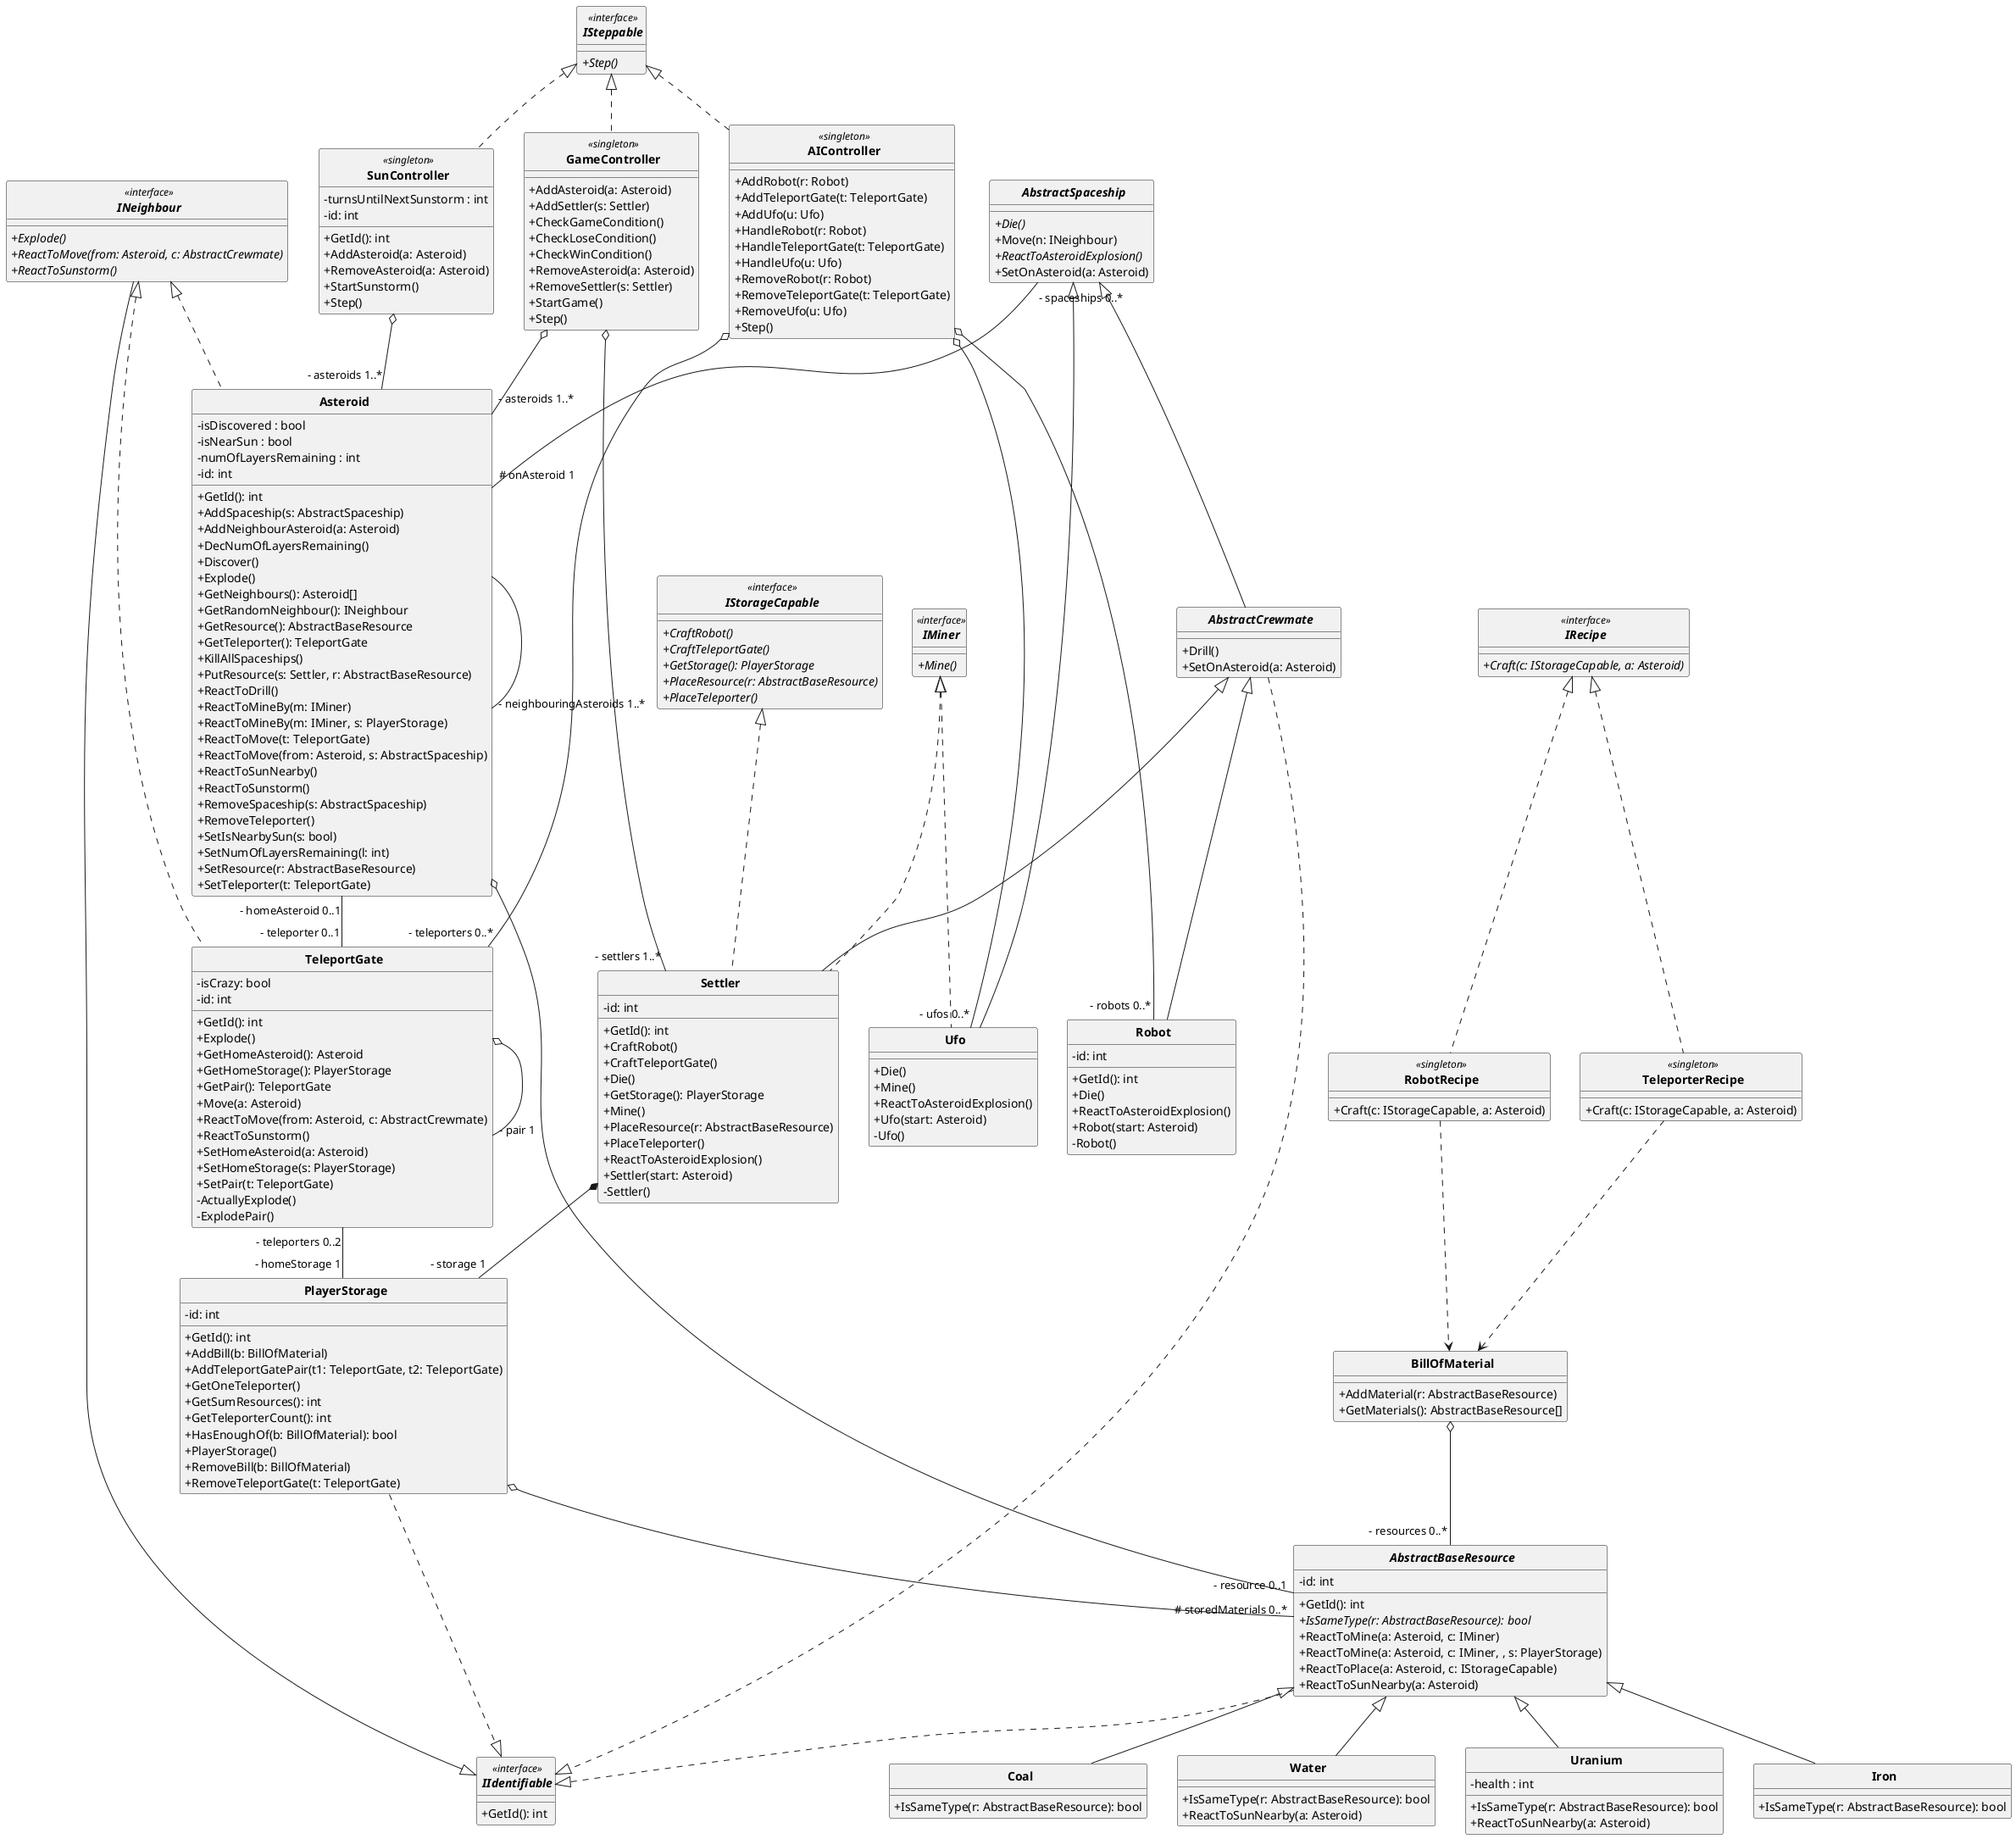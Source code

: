 @startuml classdiagram

skinparam ClassAttributeIconSize 0
skinparam CircledCharacterRadius 0
skinparam CircledCharacterFontSize 0
skinparam ClassFontStyle bold


' Storage
class PlayerStorage {
  - id: int
  + GetId(): int
  + AddBill(b: BillOfMaterial)
  + AddTeleportGatePair(t1: TeleportGate, t2: TeleportGate)
  + GetOneTeleporter()
  + GetSumResources(): int
  + GetTeleporterCount(): int
  + HasEnoughOf(b: BillOfMaterial): bool
  + PlayerStorage()
  + RemoveBill(b: BillOfMaterial)
  + RemoveTeleportGate(t: TeleportGate)
}

' Collection
class BillOfMaterial {
  + AddMaterial(r: AbstractBaseResource)
  + GetMaterials(): AbstractBaseResource[]
}

' Controller
interface ISteppable << interface >> {
  {abstract} + Step()
}

together {
  class GameController << singleton >> {
    + AddAsteroid(a: Asteroid)
    + AddSettler(s: Settler)
    + CheckGameCondition()
    + CheckLoseCondition()
    + CheckWinCondition()
    + RemoveAsteroid(a: Asteroid)
    + RemoveSettler(s: Settler)
    + StartGame()
    + Step()
  }

  class AIController << singleton >> {
    + AddRobot(r: Robot)
    + AddTeleportGate(t: TeleportGate)
    + AddUfo(u: Ufo)
    + HandleRobot(r: Robot)
    + HandleTeleportGate(t: TeleportGate)
    + HandleUfo(u: Ufo)
    + RemoveRobot(r: Robot)
    + RemoveTeleportGate(t: TeleportGate)
    + RemoveUfo(u: Ufo)
    + Step()
  }

  class SunController << singleton >> {
    - turnsUntilNextSunstorm : int
    - id: int
    + GetId(): int
    + AddAsteroid(a: Asteroid)
    + RemoveAsteroid(a: Asteroid)
    + StartSunstorm()
    + Step()
  }
}

' Crewmate
abstract class AbstractSpaceship {
  {abstract} + Die()
  + Move(n: INeighbour)
  {abstract} + ReactToAsteroidExplosion()
  + SetOnAsteroid(a: Asteroid)
}

abstract class AbstractCrewmate {
  + Drill()
  + SetOnAsteroid(a: Asteroid)
}

interface IMiner << interface >> {
  {abstract} + Mine()
}

interface IStorageCapable << interface >> {
  {abstract} + CraftRobot()
  {abstract} + CraftTeleportGate()
  {abstract} + GetStorage(): PlayerStorage
  {abstract} + PlaceResource(r: AbstractBaseResource)
  {abstract} + PlaceTeleporter()
}

together {
  class Robot {
    - id: int
    + GetId(): int
    + Die()
    + ReactToAsteroidExplosion()
    + Robot(start: Asteroid)
    - Robot()
  }

  class Settler {
    - id: int
    + GetId(): int
    + CraftRobot()
    + CraftTeleportGate()
    + Die()
    + GetStorage(): PlayerStorage
    + Mine()
    + PlaceResource(r: AbstractBaseResource)
    + PlaceTeleporter()
    + ReactToAsteroidExplosion()
    + Settler(start: Asteroid)
    - Settler()
  }

  class Ufo {
    + Die()
    + Mine()
    + ReactToAsteroidExplosion()
    + Ufo(start: Asteroid)
    - Ufo()
  }
}

' Neighbour
interface INeighbour << interface >> {
  {abstract} + Explode()
  {abstract} + ReactToMove(from: Asteroid, c: AbstractCrewmate)
  {abstract} + ReactToSunstorm()
}

class Asteroid {
  - isDiscovered : bool
  - isNearSun : bool
  - numOfLayersRemaining : int
  - id: int
  + GetId(): int
  + AddSpaceship(s: AbstractSpaceship)
  + AddNeighbourAsteroid(a: Asteroid)
  + DecNumOfLayersRemaining()
  + Discover()
  + Explode()
  + GetNeighbours(): Asteroid[]
  + GetRandomNeighbour(): INeighbour
  + GetResource(): AbstractBaseResource
  + GetTeleporter(): TeleportGate
  + KillAllSpaceships()
  + PutResource(s: Settler, r: AbstractBaseResource)
  + ReactToDrill()
  + ReactToMineBy(m: IMiner)
  + ReactToMineBy(m: IMiner, s: PlayerStorage)
  + ReactToMove(t: TeleportGate)
  + ReactToMove(from: Asteroid, s: AbstractSpaceship)
  + ReactToSunNearby()
  + ReactToSunstorm()
  + RemoveSpaceship(s: AbstractSpaceship)
  + RemoveTeleporter()
  + SetIsNearbySun(s: bool)
  + SetNumOfLayersRemaining(l: int)
  + SetResource(r: AbstractBaseResource)
  + SetTeleporter(t: TeleportGate)
}

class TeleportGate {
  - isCrazy: bool
  - id: int
  + GetId(): int
  + Explode()
  + GetHomeAsteroid(): Asteroid
  + GetHomeStorage(): PlayerStorage
  + GetPair(): TeleportGate
  + Move(a: Asteroid)
  + ReactToMove(from: Asteroid, c: AbstractCrewmate)
  + ReactToSunstorm()
  + SetHomeAsteroid(a: Asteroid)
  + SetHomeStorage(s: PlayerStorage)
  + SetPair(t: TeleportGate)
  - ActuallyExplode()
  - ExplodePair()
}

' Resource
abstract class AbstractBaseResource {
  - id: int
  + GetId(): int
  {abstract} + IsSameType(r: AbstractBaseResource): bool
  + ReactToMine(a: Asteroid, c: IMiner)
  + ReactToMine(a: Asteroid, c: IMiner, , s: PlayerStorage)
  + ReactToPlace(a: Asteroid, c: IStorageCapable)
  + ReactToSunNearby(a: Asteroid)
}

together {
  class Coal {
    + IsSameType(r: AbstractBaseResource): bool
  }

  class Iron {
    + IsSameType(r: AbstractBaseResource): bool
  }

  class Uranium {
    - health : int
    + IsSameType(r: AbstractBaseResource): bool
    + ReactToSunNearby(a: Asteroid)
  }

  class Water {
    + IsSameType(r: AbstractBaseResource): bool
    + ReactToSunNearby(a: Asteroid)
  }
}

' Recipe
interface IRecipe << interface >> {
  {abstract} + Craft(c: IStorageCapable, a: Asteroid)
}

interface IIdentifiable <<interface>> {
  + GetId(): int
}

together {
  class RobotRecipe << singleton >> {
    + Craft(c: IStorageCapable, a: Asteroid)
  }

  class TeleporterRecipe << singleton >> {
    + Craft(c: IStorageCapable, a: Asteroid)
  }
}

' Interface realizations
GameController .up.|> ISteppable
AIController .up.|> ISteppable
SunController .up.|> ISteppable
Asteroid .up.|> INeighbour
TeleportGate .up.|> INeighbour
RobotRecipe .up.|> IRecipe
TeleporterRecipe .up.|> IRecipe
Settler .up.|> IStorageCapable
AbstractCrewmate ...|> IIdentifiable
INeighbour --|> IIdentifiable
AbstractBaseResource ..|> IIdentifiable
PlayerStorage ..|> IIdentifiable
Settler .up.|> IMiner
Ufo .up.|> IMiner

' Inheritance
Coal -up-|> AbstractBaseResource
Iron -up-|> AbstractBaseResource
Uranium -up-|> AbstractBaseResource
Water -up-|> AbstractBaseResource
Robot -up-|> AbstractCrewmate
Settler -up-|> AbstractCrewmate
Ufo -up-|> AbstractSpaceship
AbstractCrewmate -up-|> AbstractSpaceship

' Association connections
Asteroid "- homeAsteroid 0..1" -- "- teleporter 0..1" TeleportGate

TeleportGate "- teleporters 0..2" -- "- homeStorage 1" PlayerStorage
TeleportGate o-- "- pair 1" TeleportGate
Settler *-- "- storage 1" PlayerStorage

AbstractSpaceship "- spaceships 0..*" -- "~# onAsteroid 1" Asteroid
Asteroid -- "- neighbouringAsteroids 1..*" Asteroid

SunController o-- "- asteroids 1..*" Asteroid
GameController o-- "- asteroids 1..*" Asteroid
AIController o-- "- robots 0..*" Robot
AIController o-- "- ufos 0..*" Ufo
AIController o-- "- teleporters 0..*" TeleportGate
GameController o-- "- settlers 1..*" Settler

Asteroid o-- "- resource 0..1" AbstractBaseResource
BillOfMaterial o-- "- resources 0..*" AbstractBaseResource
PlayerStorage o-- "~# storedMaterials 0..*" AbstractBaseResource

TeleporterRecipe ..> BillOfMaterial
RobotRecipe ..> BillOfMaterial

@enduml
